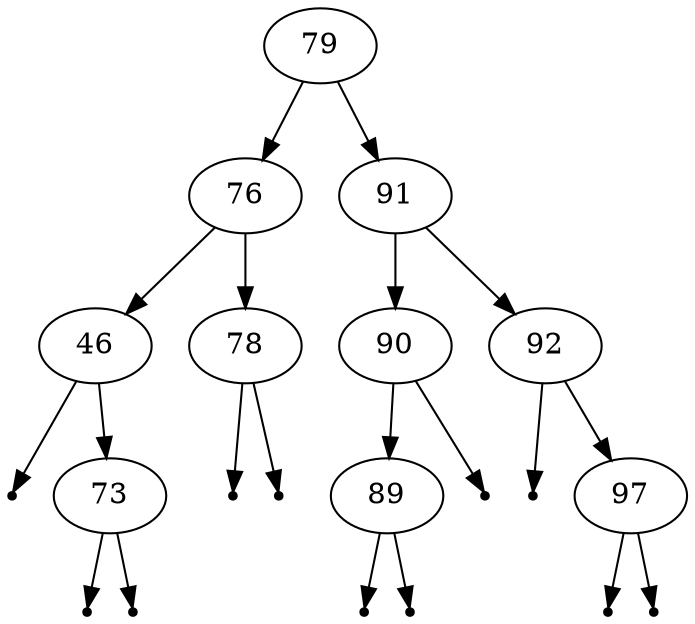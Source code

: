 digraph G {
	graph [ordering="out"];
	"79" -> "76"
	"79" -> "91"
	"76" -> "46"
	"76" -> "78"
	null0 [shape="point"]
	"46" -> null0
	"46" -> "73"
	null1 [shape="point"]
	"73" -> null1
	null2 [shape="point"]
	"73" -> null2
	null3 [shape="point"]
	"78" -> null3
	null4 [shape="point"]
	"78" -> null4
	"91" -> "90"
	"91" -> "92"
	"90" -> "89"
	null5 [shape="point"]
	"90" -> null5
	null6 [shape="point"]
	"89" -> null6
	null7 [shape="point"]
	"89" -> null7
	null8 [shape="point"]
	"92" -> null8
	"92" -> "97"
	null9 [shape="point"]
	"97" -> null9
	null10 [shape="point"]
	"97" -> null10
}
